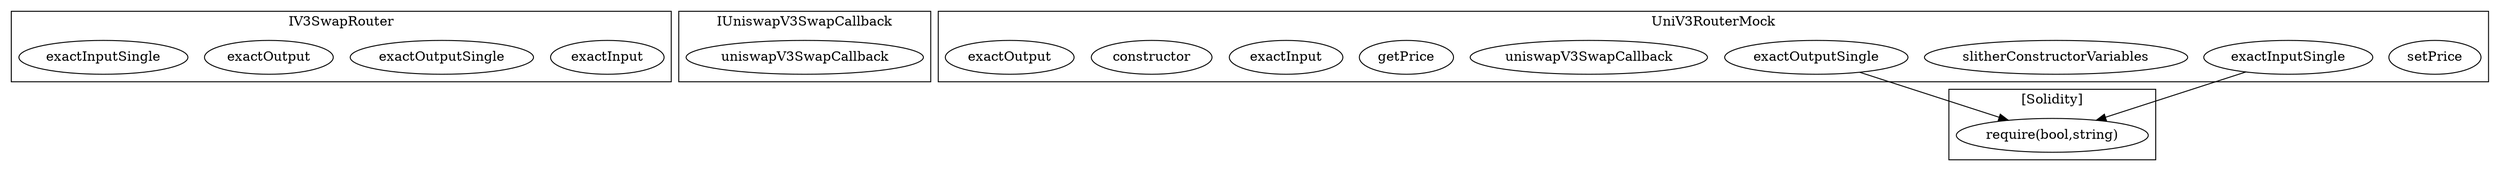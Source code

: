 strict digraph {
subgraph cluster_39153_IV3SwapRouter {
label = "IV3SwapRouter"
"39153_exactInput" [label="exactInput"]
"39153_exactOutputSingle" [label="exactOutputSingle"]
"39153_exactOutput" [label="exactOutput"]
"39153_exactInputSingle" [label="exactInputSingle"]
}subgraph cluster_39065_IUniswapV3SwapCallback {
label = "IUniswapV3SwapCallback"
"39065_uniswapV3SwapCallback" [label="uniswapV3SwapCallback"]
}subgraph cluster_44255_UniV3RouterMock {
label = "UniV3RouterMock"
"44255_setPrice" [label="setPrice"]
"44255_exactInputSingle" [label="exactInputSingle"]
"44255_slitherConstructorVariables" [label="slitherConstructorVariables"]
"44255_exactOutputSingle" [label="exactOutputSingle"]
"44255_uniswapV3SwapCallback" [label="uniswapV3SwapCallback"]
"44255_getPrice" [label="getPrice"]
"44255_exactInput" [label="exactInput"]
"44255_constructor" [label="constructor"]
"44255_exactOutput" [label="exactOutput"]
}subgraph cluster_solidity {
label = "[Solidity]"
"require(bool,string)" 
"44255_exactInputSingle" -> "require(bool,string)"
"44255_exactOutputSingle" -> "require(bool,string)"
}
}